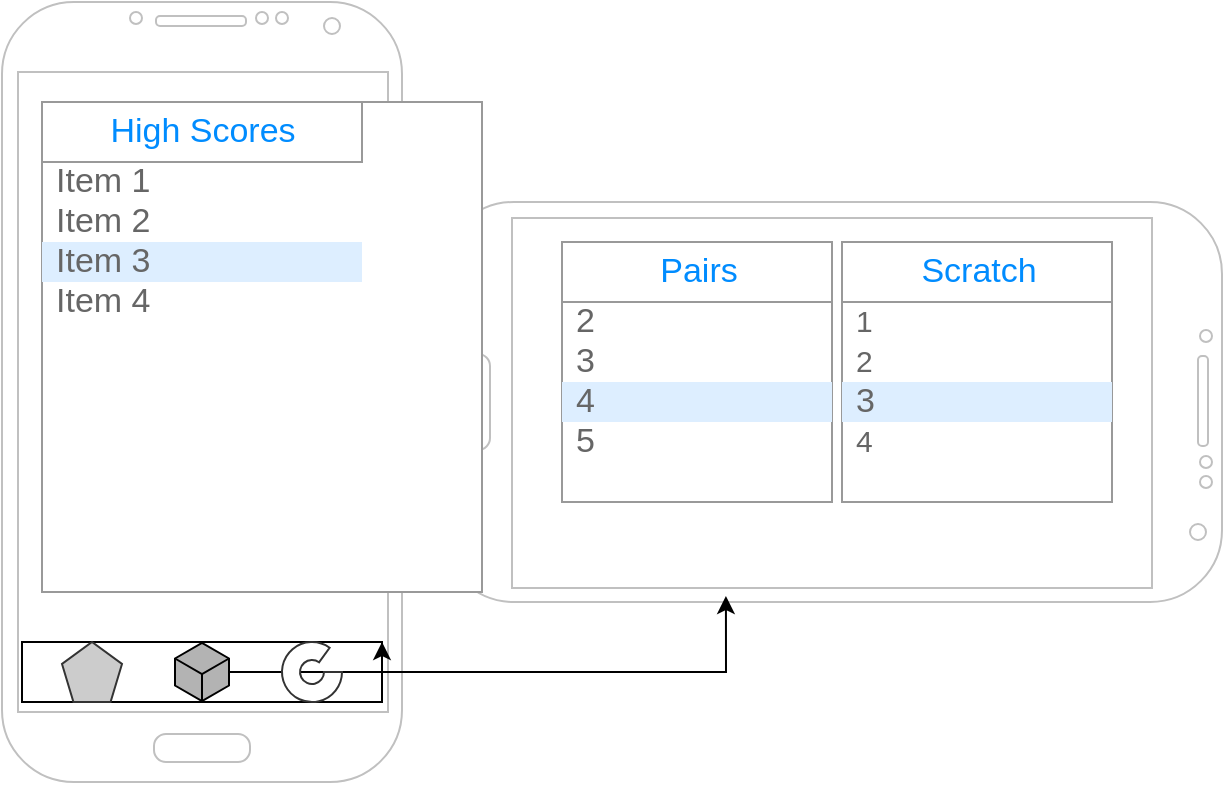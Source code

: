 <mxfile version="13.1.3" type="device"><diagram id="P7UCZ9irccfGwxfLw-OQ" name="Page-1"><mxGraphModel dx="386" dy="356" grid="1" gridSize="10" guides="1" tooltips="1" connect="1" arrows="1" fold="1" page="1" pageScale="1" pageWidth="850" pageHeight="1100" math="0" shadow="0"><root><mxCell id="0"/><mxCell id="1" parent="0"/><mxCell id="gB3EJ4IMh2pn_2nTz8cJ-1" value="" style="verticalLabelPosition=bottom;verticalAlign=top;html=1;shadow=0;dashed=0;strokeWidth=1;shape=mxgraph.android.phone2;strokeColor=#c0c0c0;" vertex="1" parent="1"><mxGeometry y="160" width="200" height="390" as="geometry"/></mxCell><mxCell id="gB3EJ4IMh2pn_2nTz8cJ-6" value="" style="verticalLabelPosition=bottom;verticalAlign=top;html=1;shadow=0;dashed=0;strokeWidth=1;shape=mxgraph.android.phone2;strokeColor=#c0c0c0;direction=south;" vertex="1" parent="1"><mxGeometry x="220" y="260" width="390" height="200" as="geometry"/></mxCell><mxCell id="gB3EJ4IMh2pn_2nTz8cJ-7" value="" style="rounded=0;whiteSpace=wrap;html=1;" vertex="1" parent="1"><mxGeometry x="10" y="480" width="180" height="30" as="geometry"/></mxCell><mxCell id="gB3EJ4IMh2pn_2nTz8cJ-14" value="" style="edgeStyle=orthogonalEdgeStyle;rounded=0;orthogonalLoop=1;jettySize=auto;html=1;entryX=0.985;entryY=0.636;entryDx=0;entryDy=0;entryPerimeter=0;" edge="1" parent="1" source="gB3EJ4IMh2pn_2nTz8cJ-8" target="gB3EJ4IMh2pn_2nTz8cJ-6"><mxGeometry relative="1" as="geometry"><mxPoint x="100" y="590" as="targetPoint"/></mxGeometry></mxCell><mxCell id="gB3EJ4IMh2pn_2nTz8cJ-8" value="" style="html=1;whiteSpace=wrap;aspect=fixed;shape=isoCube;backgroundOutline=1;fillColor=#B3B3B3;" vertex="1" parent="1"><mxGeometry x="86.5" y="480" width="27" height="30" as="geometry"/></mxCell><mxCell id="gB3EJ4IMh2pn_2nTz8cJ-9" value="" style="whiteSpace=wrap;html=1;shape=mxgraph.basic.pentagon;fillColor=#CCCCCC;strokeColor=#333333;" vertex="1" parent="1"><mxGeometry x="30" y="480" width="30" height="30" as="geometry"/></mxCell><mxCell id="gB3EJ4IMh2pn_2nTz8cJ-10" value="" style="verticalLabelPosition=bottom;verticalAlign=top;html=1;shape=mxgraph.basic.partConcEllipse;startAngle=0.25;endAngle=0.1;arcWidth=0.6;strokeColor=#333333;" vertex="1" parent="1"><mxGeometry x="140" y="480" width="30" height="30" as="geometry"/></mxCell><mxCell id="gB3EJ4IMh2pn_2nTz8cJ-11" style="edgeStyle=orthogonalEdgeStyle;rounded=0;orthogonalLoop=1;jettySize=auto;html=1;exitX=1;exitY=0.25;exitDx=0;exitDy=0;entryX=1;entryY=0;entryDx=0;entryDy=0;" edge="1" parent="1" source="gB3EJ4IMh2pn_2nTz8cJ-7" target="gB3EJ4IMh2pn_2nTz8cJ-7"><mxGeometry relative="1" as="geometry"/></mxCell><mxCell id="gB3EJ4IMh2pn_2nTz8cJ-15" value="" style="strokeWidth=1;shadow=0;dashed=0;align=center;html=1;shape=mxgraph.mockup.forms.rrect;rSize=0;strokeColor=#999999;fillColor=#ffffff;" vertex="1" parent="1"><mxGeometry x="280" y="280" width="135" height="130" as="geometry"/></mxCell><mxCell id="gB3EJ4IMh2pn_2nTz8cJ-16" value="Pairs" style="strokeWidth=1;shadow=0;dashed=0;align=center;html=1;shape=mxgraph.mockup.forms.rrect;rSize=0;strokeColor=#999999;fontColor=#008cff;fontSize=17;fillColor=#ffffff;resizeWidth=1;" vertex="1" parent="gB3EJ4IMh2pn_2nTz8cJ-15"><mxGeometry width="135" height="30" relative="1" as="geometry"/></mxCell><mxCell id="gB3EJ4IMh2pn_2nTz8cJ-17" value="2" style="strokeWidth=1;shadow=0;dashed=0;align=center;html=1;shape=mxgraph.mockup.forms.anchor;fontSize=17;fontColor=#666666;align=left;spacingLeft=5;resizeWidth=1;" vertex="1" parent="gB3EJ4IMh2pn_2nTz8cJ-15"><mxGeometry width="135" height="20" relative="1" as="geometry"><mxPoint y="30" as="offset"/></mxGeometry></mxCell><mxCell id="gB3EJ4IMh2pn_2nTz8cJ-18" value="3" style="strokeWidth=1;shadow=0;dashed=0;align=center;html=1;shape=mxgraph.mockup.forms.anchor;fontSize=17;fontColor=#666666;align=left;spacingLeft=5;resizeWidth=1;" vertex="1" parent="gB3EJ4IMh2pn_2nTz8cJ-15"><mxGeometry width="135" height="20" relative="1" as="geometry"><mxPoint y="50" as="offset"/></mxGeometry></mxCell><mxCell id="gB3EJ4IMh2pn_2nTz8cJ-19" value="4" style="strokeWidth=1;shadow=0;dashed=0;align=center;html=1;shape=mxgraph.mockup.forms.rrect;rSize=0;fontSize=17;fontColor=#666666;align=left;spacingLeft=5;fillColor=#ddeeff;strokeColor=none;resizeWidth=1;" vertex="1" parent="gB3EJ4IMh2pn_2nTz8cJ-15"><mxGeometry width="135" height="20" relative="1" as="geometry"><mxPoint y="70" as="offset"/></mxGeometry></mxCell><mxCell id="gB3EJ4IMh2pn_2nTz8cJ-20" value="5" style="strokeWidth=1;shadow=0;dashed=0;align=center;html=1;shape=mxgraph.mockup.forms.anchor;fontSize=17;fontColor=#666666;align=left;spacingLeft=5;resizeWidth=1;" vertex="1" parent="gB3EJ4IMh2pn_2nTz8cJ-15"><mxGeometry width="135" height="20" relative="1" as="geometry"><mxPoint y="90" as="offset"/></mxGeometry></mxCell><mxCell id="gB3EJ4IMh2pn_2nTz8cJ-21" value="" style="strokeWidth=1;shadow=0;dashed=0;align=center;html=1;shape=mxgraph.mockup.forms.rrect;rSize=0;strokeColor=#999999;fillColor=#ffffff;" vertex="1" parent="1"><mxGeometry x="20" y="210" width="220" height="245" as="geometry"/></mxCell><mxCell id="gB3EJ4IMh2pn_2nTz8cJ-22" value="High Scores" style="strokeWidth=1;shadow=0;dashed=0;align=center;html=1;shape=mxgraph.mockup.forms.rrect;rSize=0;strokeColor=#999999;fontColor=#008cff;fontSize=17;fillColor=#ffffff;resizeWidth=1;" vertex="1" parent="gB3EJ4IMh2pn_2nTz8cJ-21"><mxGeometry width="160" height="30" relative="1" as="geometry"/></mxCell><mxCell id="gB3EJ4IMh2pn_2nTz8cJ-23" value="Item 1" style="strokeWidth=1;shadow=0;dashed=0;align=center;html=1;shape=mxgraph.mockup.forms.anchor;fontSize=17;fontColor=#666666;align=left;spacingLeft=5;resizeWidth=1;" vertex="1" parent="gB3EJ4IMh2pn_2nTz8cJ-21"><mxGeometry width="160" height="20" relative="1" as="geometry"><mxPoint y="30" as="offset"/></mxGeometry></mxCell><mxCell id="gB3EJ4IMh2pn_2nTz8cJ-24" value="Item 2" style="strokeWidth=1;shadow=0;dashed=0;align=center;html=1;shape=mxgraph.mockup.forms.anchor;fontSize=17;fontColor=#666666;align=left;spacingLeft=5;resizeWidth=1;" vertex="1" parent="gB3EJ4IMh2pn_2nTz8cJ-21"><mxGeometry width="160" height="20" relative="1" as="geometry"><mxPoint y="50" as="offset"/></mxGeometry></mxCell><mxCell id="gB3EJ4IMh2pn_2nTz8cJ-25" value="Item 3" style="strokeWidth=1;shadow=0;dashed=0;align=center;html=1;shape=mxgraph.mockup.forms.rrect;rSize=0;fontSize=17;fontColor=#666666;align=left;spacingLeft=5;fillColor=#ddeeff;strokeColor=none;resizeWidth=1;" vertex="1" parent="gB3EJ4IMh2pn_2nTz8cJ-21"><mxGeometry width="160" height="20" relative="1" as="geometry"><mxPoint y="70" as="offset"/></mxGeometry></mxCell><mxCell id="gB3EJ4IMh2pn_2nTz8cJ-26" value="Item 4" style="strokeWidth=1;shadow=0;dashed=0;align=center;html=1;shape=mxgraph.mockup.forms.anchor;fontSize=17;fontColor=#666666;align=left;spacingLeft=5;resizeWidth=1;" vertex="1" parent="gB3EJ4IMh2pn_2nTz8cJ-21"><mxGeometry width="160" height="20" relative="1" as="geometry"><mxPoint y="90" as="offset"/></mxGeometry></mxCell><mxCell id="gB3EJ4IMh2pn_2nTz8cJ-48" value="" style="strokeWidth=1;shadow=0;dashed=0;align=center;html=1;shape=mxgraph.mockup.forms.rrect;rSize=0;strokeColor=#999999;fillColor=#ffffff;" vertex="1" parent="1"><mxGeometry x="420" y="280" width="135" height="130" as="geometry"/></mxCell><mxCell id="gB3EJ4IMh2pn_2nTz8cJ-49" value="Scratch" style="strokeWidth=1;shadow=0;dashed=0;align=center;html=1;shape=mxgraph.mockup.forms.rrect;rSize=0;strokeColor=#999999;fontColor=#008cff;fontSize=17;fillColor=#ffffff;resizeWidth=1;" vertex="1" parent="gB3EJ4IMh2pn_2nTz8cJ-48"><mxGeometry width="135" height="30" relative="1" as="geometry"/></mxCell><mxCell id="gB3EJ4IMh2pn_2nTz8cJ-50" value="&lt;font style=&quot;font-size: 15px&quot;&gt;1&lt;/font&gt;" style="strokeWidth=1;shadow=0;dashed=0;align=center;html=1;shape=mxgraph.mockup.forms.anchor;fontSize=17;fontColor=#666666;align=left;spacingLeft=5;resizeWidth=1;" vertex="1" parent="gB3EJ4IMh2pn_2nTz8cJ-48"><mxGeometry width="135" height="20" relative="1" as="geometry"><mxPoint y="30" as="offset"/></mxGeometry></mxCell><mxCell id="gB3EJ4IMh2pn_2nTz8cJ-51" value="&lt;font style=&quot;font-size: 15px&quot;&gt;2&lt;/font&gt;" style="strokeWidth=1;shadow=0;dashed=0;align=center;html=1;shape=mxgraph.mockup.forms.anchor;fontSize=17;fontColor=#666666;align=left;spacingLeft=5;resizeWidth=1;" vertex="1" parent="gB3EJ4IMh2pn_2nTz8cJ-48"><mxGeometry width="135" height="20" relative="1" as="geometry"><mxPoint y="50" as="offset"/></mxGeometry></mxCell><mxCell id="gB3EJ4IMh2pn_2nTz8cJ-52" value="3" style="strokeWidth=1;shadow=0;dashed=0;align=center;html=1;shape=mxgraph.mockup.forms.rrect;rSize=0;fontSize=17;fontColor=#666666;align=left;spacingLeft=5;fillColor=#ddeeff;strokeColor=none;resizeWidth=1;" vertex="1" parent="gB3EJ4IMh2pn_2nTz8cJ-48"><mxGeometry width="135" height="20" relative="1" as="geometry"><mxPoint y="70" as="offset"/></mxGeometry></mxCell><mxCell id="gB3EJ4IMh2pn_2nTz8cJ-53" value="&lt;font style=&quot;font-size: 15px&quot;&gt;4&lt;/font&gt;" style="strokeWidth=1;shadow=0;dashed=0;align=center;html=1;shape=mxgraph.mockup.forms.anchor;fontSize=17;fontColor=#666666;align=left;spacingLeft=5;resizeWidth=1;" vertex="1" parent="gB3EJ4IMh2pn_2nTz8cJ-48"><mxGeometry width="135" height="20" relative="1" as="geometry"><mxPoint y="90" as="offset"/></mxGeometry></mxCell></root></mxGraphModel></diagram></mxfile>